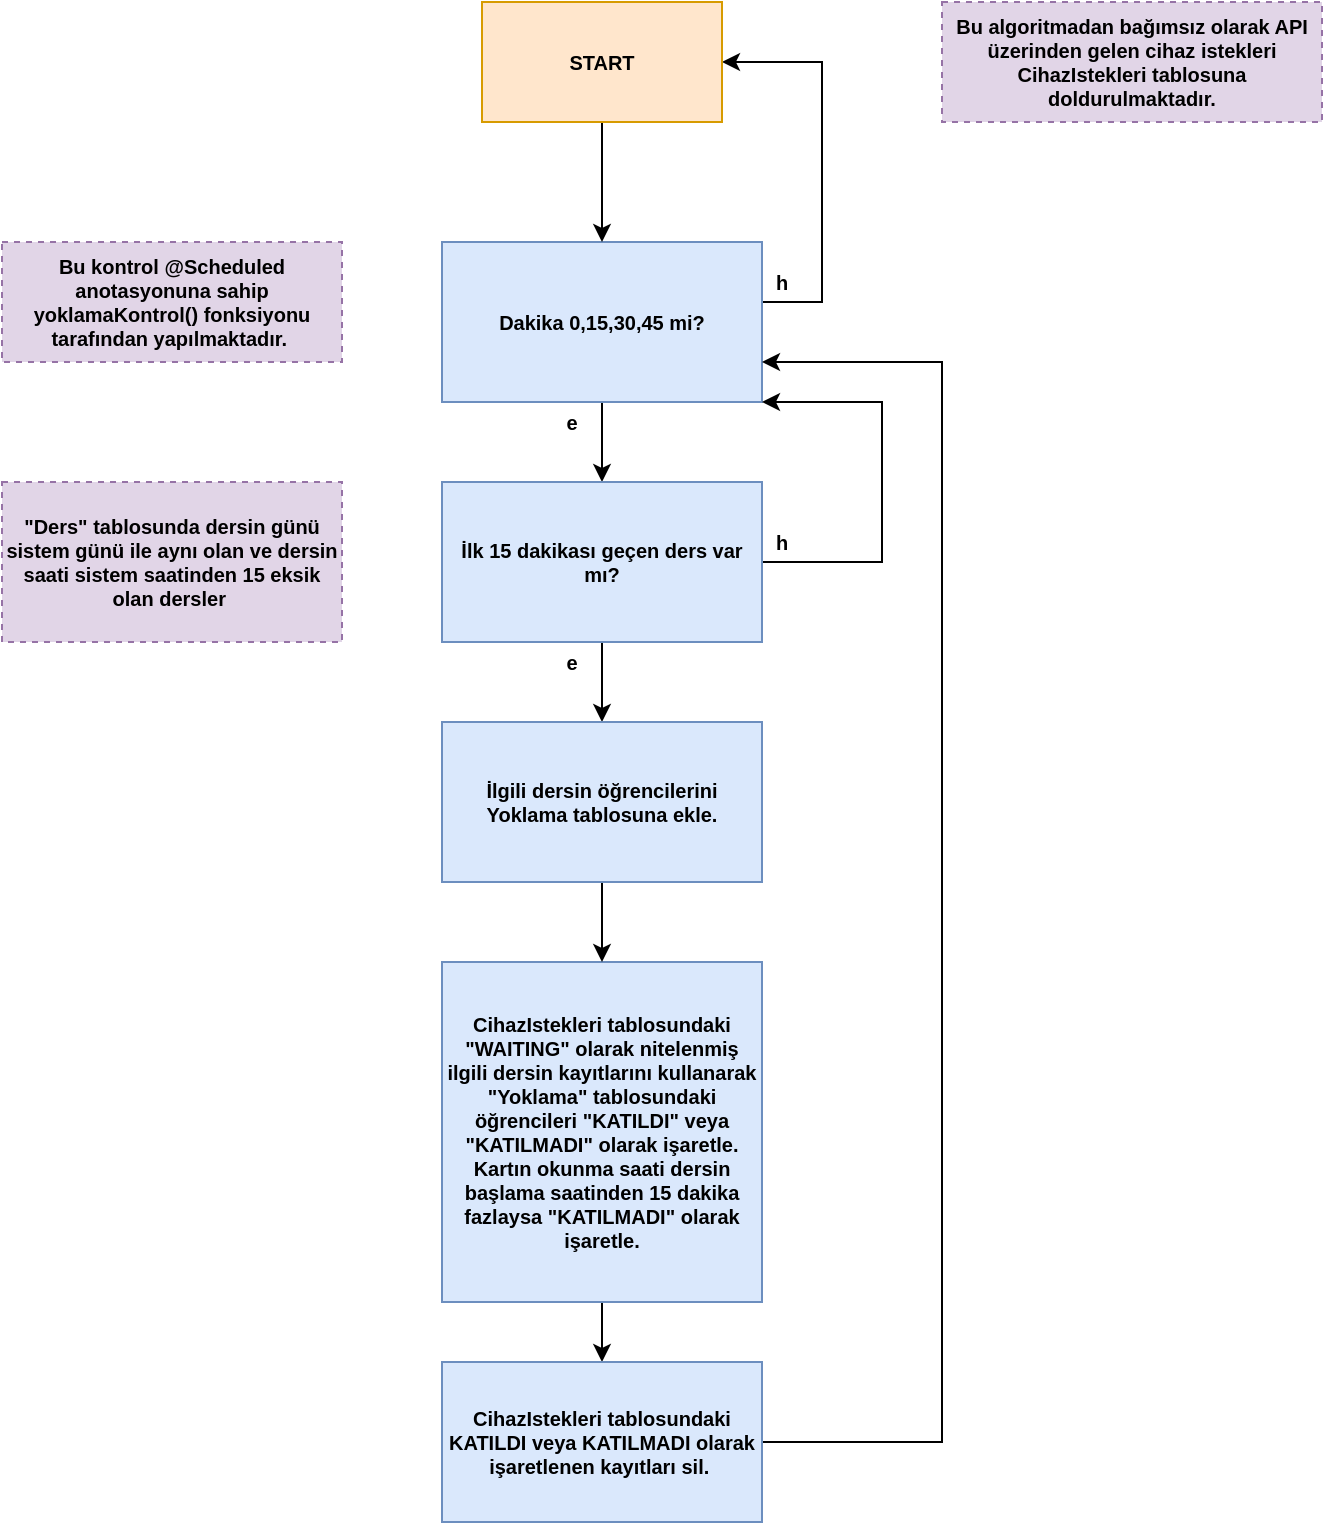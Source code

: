 <mxfile version="21.1.8" type="device">
  <diagram name="Sayfa -1" id="oOXjP21gS_0NzCvxsK9y">
    <mxGraphModel dx="1615" dy="2001" grid="1" gridSize="10" guides="1" tooltips="1" connect="1" arrows="1" fold="1" page="1" pageScale="1" pageWidth="827" pageHeight="1169" math="0" shadow="0">
      <root>
        <mxCell id="0" />
        <mxCell id="1" parent="0" />
        <mxCell id="LxvHRwvkGJLe6ZTlQNQR-3" style="edgeStyle=orthogonalEdgeStyle;rounded=0;orthogonalLoop=1;jettySize=auto;html=1;entryX=1;entryY=0.5;entryDx=0;entryDy=0;exitX=1;exitY=0.5;exitDx=0;exitDy=0;fontStyle=1;fontSize=10;" edge="1" parent="1" source="TfWZA4SYUfdNKzVl_Quy-1" target="LxvHRwvkGJLe6ZTlQNQR-4">
          <mxGeometry relative="1" as="geometry">
            <mxPoint x="520" y="40.0" as="targetPoint" />
            <Array as="points">
              <mxPoint x="490" y="110" />
              <mxPoint x="490" y="-10" />
            </Array>
          </mxGeometry>
        </mxCell>
        <mxCell id="LxvHRwvkGJLe6ZTlQNQR-7" style="edgeStyle=orthogonalEdgeStyle;rounded=0;orthogonalLoop=1;jettySize=auto;html=1;entryX=0.5;entryY=0;entryDx=0;entryDy=0;fontStyle=1;fontSize=10;" edge="1" parent="1" source="TfWZA4SYUfdNKzVl_Quy-1" target="LxvHRwvkGJLe6ZTlQNQR-6">
          <mxGeometry relative="1" as="geometry" />
        </mxCell>
        <mxCell id="TfWZA4SYUfdNKzVl_Quy-1" value="Dakika 0,15,30,45 mi?" style="rounded=0;whiteSpace=wrap;html=1;fillColor=#dae8fc;strokeColor=#6c8ebf;fontStyle=1;fontSize=10;" parent="1" vertex="1">
          <mxGeometry x="300" y="80" width="160" height="80" as="geometry" />
        </mxCell>
        <mxCell id="TfWZA4SYUfdNKzVl_Quy-2" value="e" style="text;html=1;strokeColor=none;fillColor=none;align=center;verticalAlign=middle;whiteSpace=wrap;rounded=0;fontStyle=1;fontSize=10;" parent="1" vertex="1">
          <mxGeometry x="350" y="160" width="30" height="20" as="geometry" />
        </mxCell>
        <mxCell id="LxvHRwvkGJLe6ZTlQNQR-1" value="h" style="text;html=1;strokeColor=none;fillColor=none;align=center;verticalAlign=middle;whiteSpace=wrap;rounded=0;fontStyle=1;fontSize=10;" vertex="1" parent="1">
          <mxGeometry x="460" y="90" width="20" height="20" as="geometry" />
        </mxCell>
        <mxCell id="LxvHRwvkGJLe6ZTlQNQR-2" style="edgeStyle=orthogonalEdgeStyle;rounded=0;orthogonalLoop=1;jettySize=auto;html=1;exitX=0.5;exitY=1;exitDx=0;exitDy=0;fontStyle=1;fontSize=10;" edge="1" parent="1" source="LxvHRwvkGJLe6ZTlQNQR-1" target="LxvHRwvkGJLe6ZTlQNQR-1">
          <mxGeometry relative="1" as="geometry" />
        </mxCell>
        <mxCell id="LxvHRwvkGJLe6ZTlQNQR-5" style="edgeStyle=orthogonalEdgeStyle;rounded=0;orthogonalLoop=1;jettySize=auto;html=1;entryX=0.5;entryY=0;entryDx=0;entryDy=0;fontStyle=1;fontSize=10;" edge="1" parent="1" source="LxvHRwvkGJLe6ZTlQNQR-4" target="TfWZA4SYUfdNKzVl_Quy-1">
          <mxGeometry relative="1" as="geometry" />
        </mxCell>
        <mxCell id="LxvHRwvkGJLe6ZTlQNQR-4" value="START" style="rounded=0;whiteSpace=wrap;html=1;fillColor=#ffe6cc;strokeColor=#d79b00;fontStyle=1;fontSize=10;" vertex="1" parent="1">
          <mxGeometry x="320" y="-40" width="120" height="60" as="geometry" />
        </mxCell>
        <mxCell id="LxvHRwvkGJLe6ZTlQNQR-10" style="edgeStyle=orthogonalEdgeStyle;rounded=0;orthogonalLoop=1;jettySize=auto;html=1;entryX=0.5;entryY=0;entryDx=0;entryDy=0;fontStyle=1;fontSize=10;" edge="1" parent="1" source="LxvHRwvkGJLe6ZTlQNQR-6" target="LxvHRwvkGJLe6ZTlQNQR-9">
          <mxGeometry relative="1" as="geometry" />
        </mxCell>
        <mxCell id="LxvHRwvkGJLe6ZTlQNQR-13" style="edgeStyle=orthogonalEdgeStyle;rounded=0;orthogonalLoop=1;jettySize=auto;html=1;entryX=1;entryY=1;entryDx=0;entryDy=0;exitX=1;exitY=0.5;exitDx=0;exitDy=0;fontStyle=1;fontSize=10;" edge="1" parent="1" source="LxvHRwvkGJLe6ZTlQNQR-6" target="TfWZA4SYUfdNKzVl_Quy-1">
          <mxGeometry relative="1" as="geometry">
            <Array as="points">
              <mxPoint x="520" y="240" />
              <mxPoint x="520" y="160" />
            </Array>
          </mxGeometry>
        </mxCell>
        <mxCell id="LxvHRwvkGJLe6ZTlQNQR-6" value="İlk 15 dakikası geçen ders var mı?" style="rounded=0;whiteSpace=wrap;html=1;fillColor=#dae8fc;strokeColor=#6c8ebf;fontStyle=1;fontSize=10;" vertex="1" parent="1">
          <mxGeometry x="300" y="200" width="160" height="80" as="geometry" />
        </mxCell>
        <mxCell id="LxvHRwvkGJLe6ZTlQNQR-21" style="edgeStyle=orthogonalEdgeStyle;rounded=0;orthogonalLoop=1;jettySize=auto;html=1;entryX=0.5;entryY=0;entryDx=0;entryDy=0;fontStyle=1;fontSize=10;" edge="1" parent="1" source="LxvHRwvkGJLe6ZTlQNQR-8" target="LxvHRwvkGJLe6ZTlQNQR-20">
          <mxGeometry relative="1" as="geometry" />
        </mxCell>
        <mxCell id="LxvHRwvkGJLe6ZTlQNQR-8" value="CihazIstekleri tablosundaki &quot;WAITING&quot; olarak nitelenmiş ilgili dersin kayıtlarını kullanarak &quot;Yoklama&quot; tablosundaki öğrencileri &quot;KATILDI&quot; veya &quot;KATILMADI&quot; olarak işaretle. Kartın okunma saati dersin başlama saatinden 15 dakika fazlaysa &quot;KATILMADI&quot; olarak işaretle." style="rounded=0;whiteSpace=wrap;html=1;fillColor=#dae8fc;strokeColor=#6c8ebf;fontStyle=1;fontSize=10;" vertex="1" parent="1">
          <mxGeometry x="300" y="440" width="160" height="170" as="geometry" />
        </mxCell>
        <mxCell id="LxvHRwvkGJLe6ZTlQNQR-15" style="edgeStyle=orthogonalEdgeStyle;rounded=0;orthogonalLoop=1;jettySize=auto;html=1;entryX=0.5;entryY=0;entryDx=0;entryDy=0;fontStyle=1;fontSize=10;" edge="1" parent="1" source="LxvHRwvkGJLe6ZTlQNQR-9" target="LxvHRwvkGJLe6ZTlQNQR-8">
          <mxGeometry relative="1" as="geometry" />
        </mxCell>
        <mxCell id="LxvHRwvkGJLe6ZTlQNQR-9" value="İlgili dersin öğrencilerini Yoklama tablosuna ekle." style="rounded=0;whiteSpace=wrap;html=1;fillColor=#dae8fc;strokeColor=#6c8ebf;fontStyle=1;fontSize=10;" vertex="1" parent="1">
          <mxGeometry x="300" y="320" width="160" height="80" as="geometry" />
        </mxCell>
        <mxCell id="LxvHRwvkGJLe6ZTlQNQR-11" value="Bu algoritmadan bağımsız olarak API üzerinden gelen cihaz istekleri CihazIstekleri tablosuna doldurulmaktadır." style="rounded=0;whiteSpace=wrap;html=1;fillColor=#e1d5e7;strokeColor=#9673a6;dashed=1;fontStyle=1;fontSize=10;" vertex="1" parent="1">
          <mxGeometry x="550" y="-40" width="190" height="60" as="geometry" />
        </mxCell>
        <mxCell id="LxvHRwvkGJLe6ZTlQNQR-12" value="e" style="text;html=1;strokeColor=none;fillColor=none;align=center;verticalAlign=middle;whiteSpace=wrap;rounded=0;fontStyle=1;fontSize=10;" vertex="1" parent="1">
          <mxGeometry x="350" y="280" width="30" height="20" as="geometry" />
        </mxCell>
        <mxCell id="LxvHRwvkGJLe6ZTlQNQR-14" value="h" style="text;html=1;strokeColor=none;fillColor=none;align=center;verticalAlign=middle;whiteSpace=wrap;rounded=0;fontStyle=1;fontSize=10;" vertex="1" parent="1">
          <mxGeometry x="460" y="220" width="20" height="20" as="geometry" />
        </mxCell>
        <mxCell id="LxvHRwvkGJLe6ZTlQNQR-17" value="Bu kontrol @Scheduled anotasyonuna sahip yoklamaKontrol() fonksiyonu tarafından yapılmaktadır.&amp;nbsp;" style="rounded=0;whiteSpace=wrap;html=1;dashed=1;fillColor=#e1d5e7;strokeColor=#9673a6;fontStyle=1;fontSize=10;" vertex="1" parent="1">
          <mxGeometry x="80" y="80" width="170" height="60" as="geometry" />
        </mxCell>
        <mxCell id="LxvHRwvkGJLe6ZTlQNQR-18" value="&quot;Ders&quot; tablosunda dersin günü sistem günü ile aynı olan ve dersin saati sistem saatinden 15 eksik olan dersler&amp;nbsp;" style="rounded=0;whiteSpace=wrap;html=1;fillColor=#e1d5e7;strokeColor=#9673a6;dashed=1;fontStyle=1;fontSize=10;" vertex="1" parent="1">
          <mxGeometry x="80" y="200" width="170" height="80" as="geometry" />
        </mxCell>
        <mxCell id="LxvHRwvkGJLe6ZTlQNQR-22" style="edgeStyle=orthogonalEdgeStyle;rounded=0;orthogonalLoop=1;jettySize=auto;html=1;" edge="1" parent="1" source="LxvHRwvkGJLe6ZTlQNQR-20">
          <mxGeometry relative="1" as="geometry">
            <mxPoint x="460" y="140" as="targetPoint" />
            <Array as="points">
              <mxPoint x="550" y="680" />
              <mxPoint x="550" y="140" />
            </Array>
          </mxGeometry>
        </mxCell>
        <mxCell id="LxvHRwvkGJLe6ZTlQNQR-20" value="CihazIstekleri tablosundaki KATILDI veya KATILMADI olarak işaretlenen kayıtları sil.&amp;nbsp;" style="rounded=0;whiteSpace=wrap;html=1;fillColor=#dae8fc;strokeColor=#6c8ebf;fontStyle=1;fontSize=10;" vertex="1" parent="1">
          <mxGeometry x="300" y="640" width="160" height="80" as="geometry" />
        </mxCell>
      </root>
    </mxGraphModel>
  </diagram>
</mxfile>

